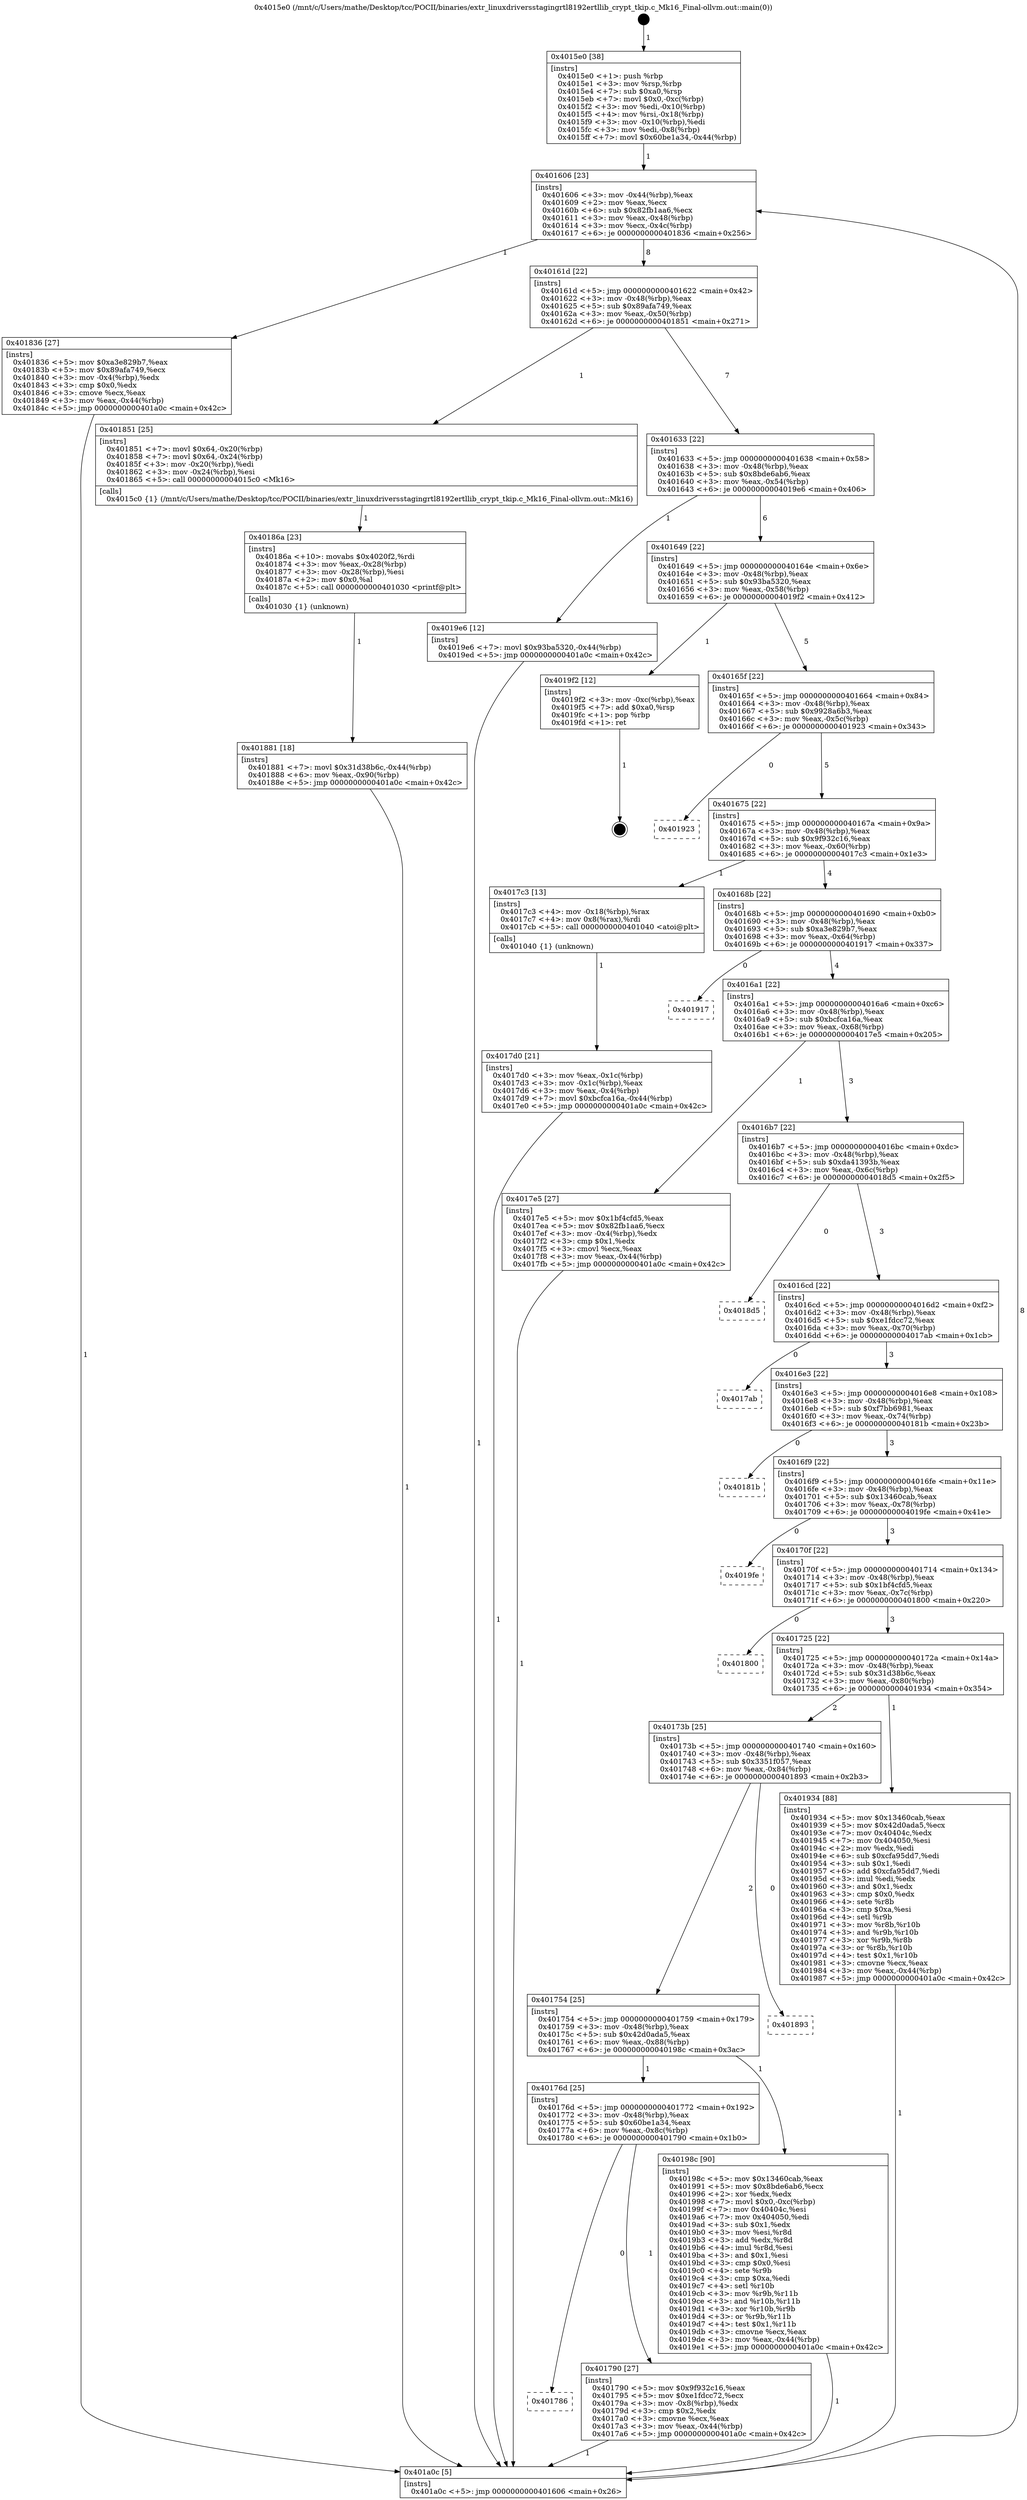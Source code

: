 digraph "0x4015e0" {
  label = "0x4015e0 (/mnt/c/Users/mathe/Desktop/tcc/POCII/binaries/extr_linuxdriversstagingrtl8192ertllib_crypt_tkip.c_Mk16_Final-ollvm.out::main(0))"
  labelloc = "t"
  node[shape=record]

  Entry [label="",width=0.3,height=0.3,shape=circle,fillcolor=black,style=filled]
  "0x401606" [label="{
     0x401606 [23]\l
     | [instrs]\l
     &nbsp;&nbsp;0x401606 \<+3\>: mov -0x44(%rbp),%eax\l
     &nbsp;&nbsp;0x401609 \<+2\>: mov %eax,%ecx\l
     &nbsp;&nbsp;0x40160b \<+6\>: sub $0x82fb1aa6,%ecx\l
     &nbsp;&nbsp;0x401611 \<+3\>: mov %eax,-0x48(%rbp)\l
     &nbsp;&nbsp;0x401614 \<+3\>: mov %ecx,-0x4c(%rbp)\l
     &nbsp;&nbsp;0x401617 \<+6\>: je 0000000000401836 \<main+0x256\>\l
  }"]
  "0x401836" [label="{
     0x401836 [27]\l
     | [instrs]\l
     &nbsp;&nbsp;0x401836 \<+5\>: mov $0xa3e829b7,%eax\l
     &nbsp;&nbsp;0x40183b \<+5\>: mov $0x89afa749,%ecx\l
     &nbsp;&nbsp;0x401840 \<+3\>: mov -0x4(%rbp),%edx\l
     &nbsp;&nbsp;0x401843 \<+3\>: cmp $0x0,%edx\l
     &nbsp;&nbsp;0x401846 \<+3\>: cmove %ecx,%eax\l
     &nbsp;&nbsp;0x401849 \<+3\>: mov %eax,-0x44(%rbp)\l
     &nbsp;&nbsp;0x40184c \<+5\>: jmp 0000000000401a0c \<main+0x42c\>\l
  }"]
  "0x40161d" [label="{
     0x40161d [22]\l
     | [instrs]\l
     &nbsp;&nbsp;0x40161d \<+5\>: jmp 0000000000401622 \<main+0x42\>\l
     &nbsp;&nbsp;0x401622 \<+3\>: mov -0x48(%rbp),%eax\l
     &nbsp;&nbsp;0x401625 \<+5\>: sub $0x89afa749,%eax\l
     &nbsp;&nbsp;0x40162a \<+3\>: mov %eax,-0x50(%rbp)\l
     &nbsp;&nbsp;0x40162d \<+6\>: je 0000000000401851 \<main+0x271\>\l
  }"]
  Exit [label="",width=0.3,height=0.3,shape=circle,fillcolor=black,style=filled,peripheries=2]
  "0x401851" [label="{
     0x401851 [25]\l
     | [instrs]\l
     &nbsp;&nbsp;0x401851 \<+7\>: movl $0x64,-0x20(%rbp)\l
     &nbsp;&nbsp;0x401858 \<+7\>: movl $0x64,-0x24(%rbp)\l
     &nbsp;&nbsp;0x40185f \<+3\>: mov -0x20(%rbp),%edi\l
     &nbsp;&nbsp;0x401862 \<+3\>: mov -0x24(%rbp),%esi\l
     &nbsp;&nbsp;0x401865 \<+5\>: call 00000000004015c0 \<Mk16\>\l
     | [calls]\l
     &nbsp;&nbsp;0x4015c0 \{1\} (/mnt/c/Users/mathe/Desktop/tcc/POCII/binaries/extr_linuxdriversstagingrtl8192ertllib_crypt_tkip.c_Mk16_Final-ollvm.out::Mk16)\l
  }"]
  "0x401633" [label="{
     0x401633 [22]\l
     | [instrs]\l
     &nbsp;&nbsp;0x401633 \<+5\>: jmp 0000000000401638 \<main+0x58\>\l
     &nbsp;&nbsp;0x401638 \<+3\>: mov -0x48(%rbp),%eax\l
     &nbsp;&nbsp;0x40163b \<+5\>: sub $0x8bde6ab6,%eax\l
     &nbsp;&nbsp;0x401640 \<+3\>: mov %eax,-0x54(%rbp)\l
     &nbsp;&nbsp;0x401643 \<+6\>: je 00000000004019e6 \<main+0x406\>\l
  }"]
  "0x401881" [label="{
     0x401881 [18]\l
     | [instrs]\l
     &nbsp;&nbsp;0x401881 \<+7\>: movl $0x31d38b6c,-0x44(%rbp)\l
     &nbsp;&nbsp;0x401888 \<+6\>: mov %eax,-0x90(%rbp)\l
     &nbsp;&nbsp;0x40188e \<+5\>: jmp 0000000000401a0c \<main+0x42c\>\l
  }"]
  "0x4019e6" [label="{
     0x4019e6 [12]\l
     | [instrs]\l
     &nbsp;&nbsp;0x4019e6 \<+7\>: movl $0x93ba5320,-0x44(%rbp)\l
     &nbsp;&nbsp;0x4019ed \<+5\>: jmp 0000000000401a0c \<main+0x42c\>\l
  }"]
  "0x401649" [label="{
     0x401649 [22]\l
     | [instrs]\l
     &nbsp;&nbsp;0x401649 \<+5\>: jmp 000000000040164e \<main+0x6e\>\l
     &nbsp;&nbsp;0x40164e \<+3\>: mov -0x48(%rbp),%eax\l
     &nbsp;&nbsp;0x401651 \<+5\>: sub $0x93ba5320,%eax\l
     &nbsp;&nbsp;0x401656 \<+3\>: mov %eax,-0x58(%rbp)\l
     &nbsp;&nbsp;0x401659 \<+6\>: je 00000000004019f2 \<main+0x412\>\l
  }"]
  "0x40186a" [label="{
     0x40186a [23]\l
     | [instrs]\l
     &nbsp;&nbsp;0x40186a \<+10\>: movabs $0x4020f2,%rdi\l
     &nbsp;&nbsp;0x401874 \<+3\>: mov %eax,-0x28(%rbp)\l
     &nbsp;&nbsp;0x401877 \<+3\>: mov -0x28(%rbp),%esi\l
     &nbsp;&nbsp;0x40187a \<+2\>: mov $0x0,%al\l
     &nbsp;&nbsp;0x40187c \<+5\>: call 0000000000401030 \<printf@plt\>\l
     | [calls]\l
     &nbsp;&nbsp;0x401030 \{1\} (unknown)\l
  }"]
  "0x4019f2" [label="{
     0x4019f2 [12]\l
     | [instrs]\l
     &nbsp;&nbsp;0x4019f2 \<+3\>: mov -0xc(%rbp),%eax\l
     &nbsp;&nbsp;0x4019f5 \<+7\>: add $0xa0,%rsp\l
     &nbsp;&nbsp;0x4019fc \<+1\>: pop %rbp\l
     &nbsp;&nbsp;0x4019fd \<+1\>: ret\l
  }"]
  "0x40165f" [label="{
     0x40165f [22]\l
     | [instrs]\l
     &nbsp;&nbsp;0x40165f \<+5\>: jmp 0000000000401664 \<main+0x84\>\l
     &nbsp;&nbsp;0x401664 \<+3\>: mov -0x48(%rbp),%eax\l
     &nbsp;&nbsp;0x401667 \<+5\>: sub $0x9928a6b3,%eax\l
     &nbsp;&nbsp;0x40166c \<+3\>: mov %eax,-0x5c(%rbp)\l
     &nbsp;&nbsp;0x40166f \<+6\>: je 0000000000401923 \<main+0x343\>\l
  }"]
  "0x4017d0" [label="{
     0x4017d0 [21]\l
     | [instrs]\l
     &nbsp;&nbsp;0x4017d0 \<+3\>: mov %eax,-0x1c(%rbp)\l
     &nbsp;&nbsp;0x4017d3 \<+3\>: mov -0x1c(%rbp),%eax\l
     &nbsp;&nbsp;0x4017d6 \<+3\>: mov %eax,-0x4(%rbp)\l
     &nbsp;&nbsp;0x4017d9 \<+7\>: movl $0xbcfca16a,-0x44(%rbp)\l
     &nbsp;&nbsp;0x4017e0 \<+5\>: jmp 0000000000401a0c \<main+0x42c\>\l
  }"]
  "0x401923" [label="{
     0x401923\l
  }", style=dashed]
  "0x401675" [label="{
     0x401675 [22]\l
     | [instrs]\l
     &nbsp;&nbsp;0x401675 \<+5\>: jmp 000000000040167a \<main+0x9a\>\l
     &nbsp;&nbsp;0x40167a \<+3\>: mov -0x48(%rbp),%eax\l
     &nbsp;&nbsp;0x40167d \<+5\>: sub $0x9f932c16,%eax\l
     &nbsp;&nbsp;0x401682 \<+3\>: mov %eax,-0x60(%rbp)\l
     &nbsp;&nbsp;0x401685 \<+6\>: je 00000000004017c3 \<main+0x1e3\>\l
  }"]
  "0x4015e0" [label="{
     0x4015e0 [38]\l
     | [instrs]\l
     &nbsp;&nbsp;0x4015e0 \<+1\>: push %rbp\l
     &nbsp;&nbsp;0x4015e1 \<+3\>: mov %rsp,%rbp\l
     &nbsp;&nbsp;0x4015e4 \<+7\>: sub $0xa0,%rsp\l
     &nbsp;&nbsp;0x4015eb \<+7\>: movl $0x0,-0xc(%rbp)\l
     &nbsp;&nbsp;0x4015f2 \<+3\>: mov %edi,-0x10(%rbp)\l
     &nbsp;&nbsp;0x4015f5 \<+4\>: mov %rsi,-0x18(%rbp)\l
     &nbsp;&nbsp;0x4015f9 \<+3\>: mov -0x10(%rbp),%edi\l
     &nbsp;&nbsp;0x4015fc \<+3\>: mov %edi,-0x8(%rbp)\l
     &nbsp;&nbsp;0x4015ff \<+7\>: movl $0x60be1a34,-0x44(%rbp)\l
  }"]
  "0x4017c3" [label="{
     0x4017c3 [13]\l
     | [instrs]\l
     &nbsp;&nbsp;0x4017c3 \<+4\>: mov -0x18(%rbp),%rax\l
     &nbsp;&nbsp;0x4017c7 \<+4\>: mov 0x8(%rax),%rdi\l
     &nbsp;&nbsp;0x4017cb \<+5\>: call 0000000000401040 \<atoi@plt\>\l
     | [calls]\l
     &nbsp;&nbsp;0x401040 \{1\} (unknown)\l
  }"]
  "0x40168b" [label="{
     0x40168b [22]\l
     | [instrs]\l
     &nbsp;&nbsp;0x40168b \<+5\>: jmp 0000000000401690 \<main+0xb0\>\l
     &nbsp;&nbsp;0x401690 \<+3\>: mov -0x48(%rbp),%eax\l
     &nbsp;&nbsp;0x401693 \<+5\>: sub $0xa3e829b7,%eax\l
     &nbsp;&nbsp;0x401698 \<+3\>: mov %eax,-0x64(%rbp)\l
     &nbsp;&nbsp;0x40169b \<+6\>: je 0000000000401917 \<main+0x337\>\l
  }"]
  "0x401a0c" [label="{
     0x401a0c [5]\l
     | [instrs]\l
     &nbsp;&nbsp;0x401a0c \<+5\>: jmp 0000000000401606 \<main+0x26\>\l
  }"]
  "0x401917" [label="{
     0x401917\l
  }", style=dashed]
  "0x4016a1" [label="{
     0x4016a1 [22]\l
     | [instrs]\l
     &nbsp;&nbsp;0x4016a1 \<+5\>: jmp 00000000004016a6 \<main+0xc6\>\l
     &nbsp;&nbsp;0x4016a6 \<+3\>: mov -0x48(%rbp),%eax\l
     &nbsp;&nbsp;0x4016a9 \<+5\>: sub $0xbcfca16a,%eax\l
     &nbsp;&nbsp;0x4016ae \<+3\>: mov %eax,-0x68(%rbp)\l
     &nbsp;&nbsp;0x4016b1 \<+6\>: je 00000000004017e5 \<main+0x205\>\l
  }"]
  "0x401786" [label="{
     0x401786\l
  }", style=dashed]
  "0x4017e5" [label="{
     0x4017e5 [27]\l
     | [instrs]\l
     &nbsp;&nbsp;0x4017e5 \<+5\>: mov $0x1bf4cfd5,%eax\l
     &nbsp;&nbsp;0x4017ea \<+5\>: mov $0x82fb1aa6,%ecx\l
     &nbsp;&nbsp;0x4017ef \<+3\>: mov -0x4(%rbp),%edx\l
     &nbsp;&nbsp;0x4017f2 \<+3\>: cmp $0x1,%edx\l
     &nbsp;&nbsp;0x4017f5 \<+3\>: cmovl %ecx,%eax\l
     &nbsp;&nbsp;0x4017f8 \<+3\>: mov %eax,-0x44(%rbp)\l
     &nbsp;&nbsp;0x4017fb \<+5\>: jmp 0000000000401a0c \<main+0x42c\>\l
  }"]
  "0x4016b7" [label="{
     0x4016b7 [22]\l
     | [instrs]\l
     &nbsp;&nbsp;0x4016b7 \<+5\>: jmp 00000000004016bc \<main+0xdc\>\l
     &nbsp;&nbsp;0x4016bc \<+3\>: mov -0x48(%rbp),%eax\l
     &nbsp;&nbsp;0x4016bf \<+5\>: sub $0xda41393b,%eax\l
     &nbsp;&nbsp;0x4016c4 \<+3\>: mov %eax,-0x6c(%rbp)\l
     &nbsp;&nbsp;0x4016c7 \<+6\>: je 00000000004018d5 \<main+0x2f5\>\l
  }"]
  "0x401790" [label="{
     0x401790 [27]\l
     | [instrs]\l
     &nbsp;&nbsp;0x401790 \<+5\>: mov $0x9f932c16,%eax\l
     &nbsp;&nbsp;0x401795 \<+5\>: mov $0xe1fdcc72,%ecx\l
     &nbsp;&nbsp;0x40179a \<+3\>: mov -0x8(%rbp),%edx\l
     &nbsp;&nbsp;0x40179d \<+3\>: cmp $0x2,%edx\l
     &nbsp;&nbsp;0x4017a0 \<+3\>: cmovne %ecx,%eax\l
     &nbsp;&nbsp;0x4017a3 \<+3\>: mov %eax,-0x44(%rbp)\l
     &nbsp;&nbsp;0x4017a6 \<+5\>: jmp 0000000000401a0c \<main+0x42c\>\l
  }"]
  "0x4018d5" [label="{
     0x4018d5\l
  }", style=dashed]
  "0x4016cd" [label="{
     0x4016cd [22]\l
     | [instrs]\l
     &nbsp;&nbsp;0x4016cd \<+5\>: jmp 00000000004016d2 \<main+0xf2\>\l
     &nbsp;&nbsp;0x4016d2 \<+3\>: mov -0x48(%rbp),%eax\l
     &nbsp;&nbsp;0x4016d5 \<+5\>: sub $0xe1fdcc72,%eax\l
     &nbsp;&nbsp;0x4016da \<+3\>: mov %eax,-0x70(%rbp)\l
     &nbsp;&nbsp;0x4016dd \<+6\>: je 00000000004017ab \<main+0x1cb\>\l
  }"]
  "0x40176d" [label="{
     0x40176d [25]\l
     | [instrs]\l
     &nbsp;&nbsp;0x40176d \<+5\>: jmp 0000000000401772 \<main+0x192\>\l
     &nbsp;&nbsp;0x401772 \<+3\>: mov -0x48(%rbp),%eax\l
     &nbsp;&nbsp;0x401775 \<+5\>: sub $0x60be1a34,%eax\l
     &nbsp;&nbsp;0x40177a \<+6\>: mov %eax,-0x8c(%rbp)\l
     &nbsp;&nbsp;0x401780 \<+6\>: je 0000000000401790 \<main+0x1b0\>\l
  }"]
  "0x4017ab" [label="{
     0x4017ab\l
  }", style=dashed]
  "0x4016e3" [label="{
     0x4016e3 [22]\l
     | [instrs]\l
     &nbsp;&nbsp;0x4016e3 \<+5\>: jmp 00000000004016e8 \<main+0x108\>\l
     &nbsp;&nbsp;0x4016e8 \<+3\>: mov -0x48(%rbp),%eax\l
     &nbsp;&nbsp;0x4016eb \<+5\>: sub $0xf7bb6981,%eax\l
     &nbsp;&nbsp;0x4016f0 \<+3\>: mov %eax,-0x74(%rbp)\l
     &nbsp;&nbsp;0x4016f3 \<+6\>: je 000000000040181b \<main+0x23b\>\l
  }"]
  "0x40198c" [label="{
     0x40198c [90]\l
     | [instrs]\l
     &nbsp;&nbsp;0x40198c \<+5\>: mov $0x13460cab,%eax\l
     &nbsp;&nbsp;0x401991 \<+5\>: mov $0x8bde6ab6,%ecx\l
     &nbsp;&nbsp;0x401996 \<+2\>: xor %edx,%edx\l
     &nbsp;&nbsp;0x401998 \<+7\>: movl $0x0,-0xc(%rbp)\l
     &nbsp;&nbsp;0x40199f \<+7\>: mov 0x40404c,%esi\l
     &nbsp;&nbsp;0x4019a6 \<+7\>: mov 0x404050,%edi\l
     &nbsp;&nbsp;0x4019ad \<+3\>: sub $0x1,%edx\l
     &nbsp;&nbsp;0x4019b0 \<+3\>: mov %esi,%r8d\l
     &nbsp;&nbsp;0x4019b3 \<+3\>: add %edx,%r8d\l
     &nbsp;&nbsp;0x4019b6 \<+4\>: imul %r8d,%esi\l
     &nbsp;&nbsp;0x4019ba \<+3\>: and $0x1,%esi\l
     &nbsp;&nbsp;0x4019bd \<+3\>: cmp $0x0,%esi\l
     &nbsp;&nbsp;0x4019c0 \<+4\>: sete %r9b\l
     &nbsp;&nbsp;0x4019c4 \<+3\>: cmp $0xa,%edi\l
     &nbsp;&nbsp;0x4019c7 \<+4\>: setl %r10b\l
     &nbsp;&nbsp;0x4019cb \<+3\>: mov %r9b,%r11b\l
     &nbsp;&nbsp;0x4019ce \<+3\>: and %r10b,%r11b\l
     &nbsp;&nbsp;0x4019d1 \<+3\>: xor %r10b,%r9b\l
     &nbsp;&nbsp;0x4019d4 \<+3\>: or %r9b,%r11b\l
     &nbsp;&nbsp;0x4019d7 \<+4\>: test $0x1,%r11b\l
     &nbsp;&nbsp;0x4019db \<+3\>: cmovne %ecx,%eax\l
     &nbsp;&nbsp;0x4019de \<+3\>: mov %eax,-0x44(%rbp)\l
     &nbsp;&nbsp;0x4019e1 \<+5\>: jmp 0000000000401a0c \<main+0x42c\>\l
  }"]
  "0x40181b" [label="{
     0x40181b\l
  }", style=dashed]
  "0x4016f9" [label="{
     0x4016f9 [22]\l
     | [instrs]\l
     &nbsp;&nbsp;0x4016f9 \<+5\>: jmp 00000000004016fe \<main+0x11e\>\l
     &nbsp;&nbsp;0x4016fe \<+3\>: mov -0x48(%rbp),%eax\l
     &nbsp;&nbsp;0x401701 \<+5\>: sub $0x13460cab,%eax\l
     &nbsp;&nbsp;0x401706 \<+3\>: mov %eax,-0x78(%rbp)\l
     &nbsp;&nbsp;0x401709 \<+6\>: je 00000000004019fe \<main+0x41e\>\l
  }"]
  "0x401754" [label="{
     0x401754 [25]\l
     | [instrs]\l
     &nbsp;&nbsp;0x401754 \<+5\>: jmp 0000000000401759 \<main+0x179\>\l
     &nbsp;&nbsp;0x401759 \<+3\>: mov -0x48(%rbp),%eax\l
     &nbsp;&nbsp;0x40175c \<+5\>: sub $0x42d0ada5,%eax\l
     &nbsp;&nbsp;0x401761 \<+6\>: mov %eax,-0x88(%rbp)\l
     &nbsp;&nbsp;0x401767 \<+6\>: je 000000000040198c \<main+0x3ac\>\l
  }"]
  "0x4019fe" [label="{
     0x4019fe\l
  }", style=dashed]
  "0x40170f" [label="{
     0x40170f [22]\l
     | [instrs]\l
     &nbsp;&nbsp;0x40170f \<+5\>: jmp 0000000000401714 \<main+0x134\>\l
     &nbsp;&nbsp;0x401714 \<+3\>: mov -0x48(%rbp),%eax\l
     &nbsp;&nbsp;0x401717 \<+5\>: sub $0x1bf4cfd5,%eax\l
     &nbsp;&nbsp;0x40171c \<+3\>: mov %eax,-0x7c(%rbp)\l
     &nbsp;&nbsp;0x40171f \<+6\>: je 0000000000401800 \<main+0x220\>\l
  }"]
  "0x401893" [label="{
     0x401893\l
  }", style=dashed]
  "0x401800" [label="{
     0x401800\l
  }", style=dashed]
  "0x401725" [label="{
     0x401725 [22]\l
     | [instrs]\l
     &nbsp;&nbsp;0x401725 \<+5\>: jmp 000000000040172a \<main+0x14a\>\l
     &nbsp;&nbsp;0x40172a \<+3\>: mov -0x48(%rbp),%eax\l
     &nbsp;&nbsp;0x40172d \<+5\>: sub $0x31d38b6c,%eax\l
     &nbsp;&nbsp;0x401732 \<+3\>: mov %eax,-0x80(%rbp)\l
     &nbsp;&nbsp;0x401735 \<+6\>: je 0000000000401934 \<main+0x354\>\l
  }"]
  "0x40173b" [label="{
     0x40173b [25]\l
     | [instrs]\l
     &nbsp;&nbsp;0x40173b \<+5\>: jmp 0000000000401740 \<main+0x160\>\l
     &nbsp;&nbsp;0x401740 \<+3\>: mov -0x48(%rbp),%eax\l
     &nbsp;&nbsp;0x401743 \<+5\>: sub $0x3351f057,%eax\l
     &nbsp;&nbsp;0x401748 \<+6\>: mov %eax,-0x84(%rbp)\l
     &nbsp;&nbsp;0x40174e \<+6\>: je 0000000000401893 \<main+0x2b3\>\l
  }"]
  "0x401934" [label="{
     0x401934 [88]\l
     | [instrs]\l
     &nbsp;&nbsp;0x401934 \<+5\>: mov $0x13460cab,%eax\l
     &nbsp;&nbsp;0x401939 \<+5\>: mov $0x42d0ada5,%ecx\l
     &nbsp;&nbsp;0x40193e \<+7\>: mov 0x40404c,%edx\l
     &nbsp;&nbsp;0x401945 \<+7\>: mov 0x404050,%esi\l
     &nbsp;&nbsp;0x40194c \<+2\>: mov %edx,%edi\l
     &nbsp;&nbsp;0x40194e \<+6\>: sub $0xcfa95dd7,%edi\l
     &nbsp;&nbsp;0x401954 \<+3\>: sub $0x1,%edi\l
     &nbsp;&nbsp;0x401957 \<+6\>: add $0xcfa95dd7,%edi\l
     &nbsp;&nbsp;0x40195d \<+3\>: imul %edi,%edx\l
     &nbsp;&nbsp;0x401960 \<+3\>: and $0x1,%edx\l
     &nbsp;&nbsp;0x401963 \<+3\>: cmp $0x0,%edx\l
     &nbsp;&nbsp;0x401966 \<+4\>: sete %r8b\l
     &nbsp;&nbsp;0x40196a \<+3\>: cmp $0xa,%esi\l
     &nbsp;&nbsp;0x40196d \<+4\>: setl %r9b\l
     &nbsp;&nbsp;0x401971 \<+3\>: mov %r8b,%r10b\l
     &nbsp;&nbsp;0x401974 \<+3\>: and %r9b,%r10b\l
     &nbsp;&nbsp;0x401977 \<+3\>: xor %r9b,%r8b\l
     &nbsp;&nbsp;0x40197a \<+3\>: or %r8b,%r10b\l
     &nbsp;&nbsp;0x40197d \<+4\>: test $0x1,%r10b\l
     &nbsp;&nbsp;0x401981 \<+3\>: cmovne %ecx,%eax\l
     &nbsp;&nbsp;0x401984 \<+3\>: mov %eax,-0x44(%rbp)\l
     &nbsp;&nbsp;0x401987 \<+5\>: jmp 0000000000401a0c \<main+0x42c\>\l
  }"]
  Entry -> "0x4015e0" [label=" 1"]
  "0x401606" -> "0x401836" [label=" 1"]
  "0x401606" -> "0x40161d" [label=" 8"]
  "0x4019f2" -> Exit [label=" 1"]
  "0x40161d" -> "0x401851" [label=" 1"]
  "0x40161d" -> "0x401633" [label=" 7"]
  "0x4019e6" -> "0x401a0c" [label=" 1"]
  "0x401633" -> "0x4019e6" [label=" 1"]
  "0x401633" -> "0x401649" [label=" 6"]
  "0x40198c" -> "0x401a0c" [label=" 1"]
  "0x401649" -> "0x4019f2" [label=" 1"]
  "0x401649" -> "0x40165f" [label=" 5"]
  "0x401934" -> "0x401a0c" [label=" 1"]
  "0x40165f" -> "0x401923" [label=" 0"]
  "0x40165f" -> "0x401675" [label=" 5"]
  "0x401881" -> "0x401a0c" [label=" 1"]
  "0x401675" -> "0x4017c3" [label=" 1"]
  "0x401675" -> "0x40168b" [label=" 4"]
  "0x40186a" -> "0x401881" [label=" 1"]
  "0x40168b" -> "0x401917" [label=" 0"]
  "0x40168b" -> "0x4016a1" [label=" 4"]
  "0x401851" -> "0x40186a" [label=" 1"]
  "0x4016a1" -> "0x4017e5" [label=" 1"]
  "0x4016a1" -> "0x4016b7" [label=" 3"]
  "0x401836" -> "0x401a0c" [label=" 1"]
  "0x4016b7" -> "0x4018d5" [label=" 0"]
  "0x4016b7" -> "0x4016cd" [label=" 3"]
  "0x4017e5" -> "0x401a0c" [label=" 1"]
  "0x4016cd" -> "0x4017ab" [label=" 0"]
  "0x4016cd" -> "0x4016e3" [label=" 3"]
  "0x4017c3" -> "0x4017d0" [label=" 1"]
  "0x4016e3" -> "0x40181b" [label=" 0"]
  "0x4016e3" -> "0x4016f9" [label=" 3"]
  "0x401a0c" -> "0x401606" [label=" 8"]
  "0x4016f9" -> "0x4019fe" [label=" 0"]
  "0x4016f9" -> "0x40170f" [label=" 3"]
  "0x401790" -> "0x401a0c" [label=" 1"]
  "0x40170f" -> "0x401800" [label=" 0"]
  "0x40170f" -> "0x401725" [label=" 3"]
  "0x40176d" -> "0x401786" [label=" 0"]
  "0x401725" -> "0x401934" [label=" 1"]
  "0x401725" -> "0x40173b" [label=" 2"]
  "0x40176d" -> "0x401790" [label=" 1"]
  "0x40173b" -> "0x401893" [label=" 0"]
  "0x40173b" -> "0x401754" [label=" 2"]
  "0x4015e0" -> "0x401606" [label=" 1"]
  "0x401754" -> "0x40198c" [label=" 1"]
  "0x401754" -> "0x40176d" [label=" 1"]
  "0x4017d0" -> "0x401a0c" [label=" 1"]
}
